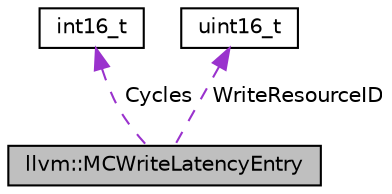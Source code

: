 digraph "llvm::MCWriteLatencyEntry"
{
 // LATEX_PDF_SIZE
  bgcolor="transparent";
  edge [fontname="Helvetica",fontsize="10",labelfontname="Helvetica",labelfontsize="10"];
  node [fontname="Helvetica",fontsize="10",shape="box"];
  Node1 [label="llvm::MCWriteLatencyEntry",height=0.2,width=0.4,color="black", fillcolor="grey75", style="filled", fontcolor="black",tooltip="Specify the latency in cpu cycles for a particular scheduling class and def index."];
  Node2 -> Node1 [dir="back",color="darkorchid3",fontsize="10",style="dashed",label=" Cycles" ,fontname="Helvetica"];
  Node2 [label="int16_t",height=0.2,width=0.4,color="black",tooltip=" "];
  Node3 -> Node1 [dir="back",color="darkorchid3",fontsize="10",style="dashed",label=" WriteResourceID" ,fontname="Helvetica"];
  Node3 [label="uint16_t",height=0.2,width=0.4,color="black",tooltip=" "];
}
